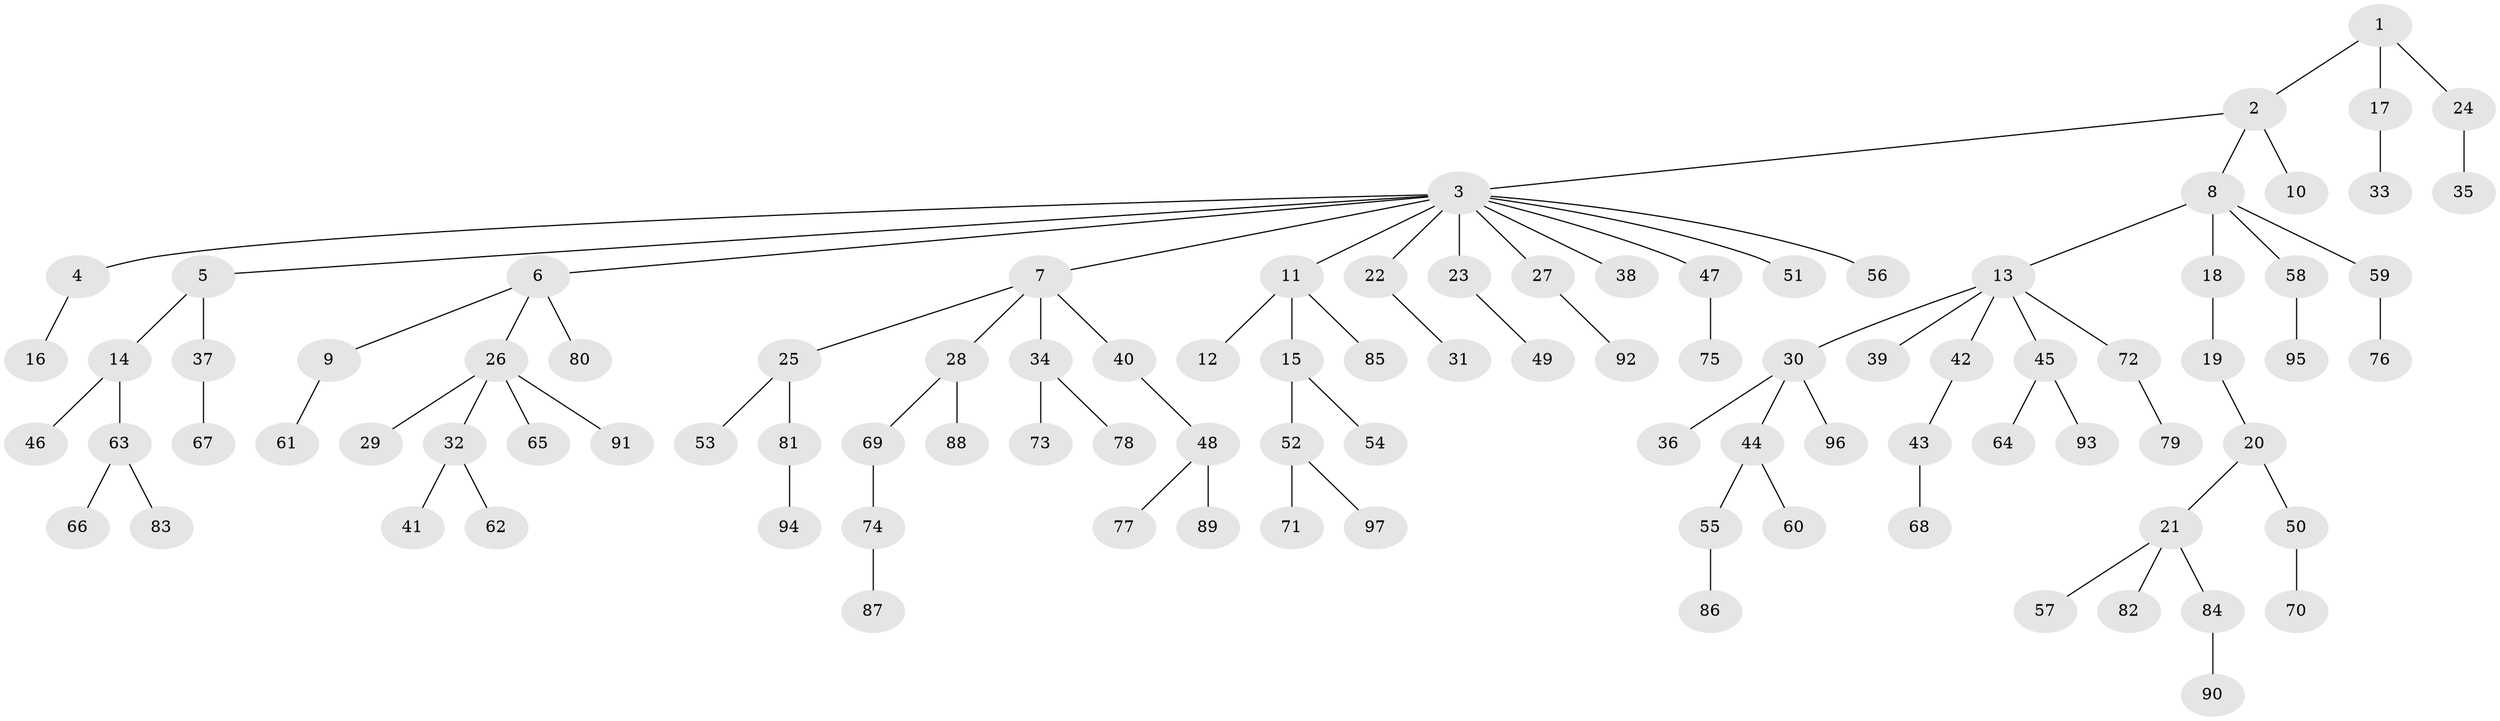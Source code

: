 // coarse degree distribution, {3: 0.13114754098360656, 12: 0.01639344262295082, 1: 0.5245901639344263, 5: 0.03278688524590164, 2: 0.26229508196721313, 6: 0.01639344262295082, 4: 0.01639344262295082}
// Generated by graph-tools (version 1.1) at 2025/42/03/06/25 10:42:02]
// undirected, 97 vertices, 96 edges
graph export_dot {
graph [start="1"]
  node [color=gray90,style=filled];
  1;
  2;
  3;
  4;
  5;
  6;
  7;
  8;
  9;
  10;
  11;
  12;
  13;
  14;
  15;
  16;
  17;
  18;
  19;
  20;
  21;
  22;
  23;
  24;
  25;
  26;
  27;
  28;
  29;
  30;
  31;
  32;
  33;
  34;
  35;
  36;
  37;
  38;
  39;
  40;
  41;
  42;
  43;
  44;
  45;
  46;
  47;
  48;
  49;
  50;
  51;
  52;
  53;
  54;
  55;
  56;
  57;
  58;
  59;
  60;
  61;
  62;
  63;
  64;
  65;
  66;
  67;
  68;
  69;
  70;
  71;
  72;
  73;
  74;
  75;
  76;
  77;
  78;
  79;
  80;
  81;
  82;
  83;
  84;
  85;
  86;
  87;
  88;
  89;
  90;
  91;
  92;
  93;
  94;
  95;
  96;
  97;
  1 -- 2;
  1 -- 17;
  1 -- 24;
  2 -- 3;
  2 -- 8;
  2 -- 10;
  3 -- 4;
  3 -- 5;
  3 -- 6;
  3 -- 7;
  3 -- 11;
  3 -- 22;
  3 -- 23;
  3 -- 27;
  3 -- 38;
  3 -- 47;
  3 -- 51;
  3 -- 56;
  4 -- 16;
  5 -- 14;
  5 -- 37;
  6 -- 9;
  6 -- 26;
  6 -- 80;
  7 -- 25;
  7 -- 28;
  7 -- 34;
  7 -- 40;
  8 -- 13;
  8 -- 18;
  8 -- 58;
  8 -- 59;
  9 -- 61;
  11 -- 12;
  11 -- 15;
  11 -- 85;
  13 -- 30;
  13 -- 39;
  13 -- 42;
  13 -- 45;
  13 -- 72;
  14 -- 46;
  14 -- 63;
  15 -- 52;
  15 -- 54;
  17 -- 33;
  18 -- 19;
  19 -- 20;
  20 -- 21;
  20 -- 50;
  21 -- 57;
  21 -- 82;
  21 -- 84;
  22 -- 31;
  23 -- 49;
  24 -- 35;
  25 -- 53;
  25 -- 81;
  26 -- 29;
  26 -- 32;
  26 -- 65;
  26 -- 91;
  27 -- 92;
  28 -- 69;
  28 -- 88;
  30 -- 36;
  30 -- 44;
  30 -- 96;
  32 -- 41;
  32 -- 62;
  34 -- 73;
  34 -- 78;
  37 -- 67;
  40 -- 48;
  42 -- 43;
  43 -- 68;
  44 -- 55;
  44 -- 60;
  45 -- 64;
  45 -- 93;
  47 -- 75;
  48 -- 77;
  48 -- 89;
  50 -- 70;
  52 -- 71;
  52 -- 97;
  55 -- 86;
  58 -- 95;
  59 -- 76;
  63 -- 66;
  63 -- 83;
  69 -- 74;
  72 -- 79;
  74 -- 87;
  81 -- 94;
  84 -- 90;
}
